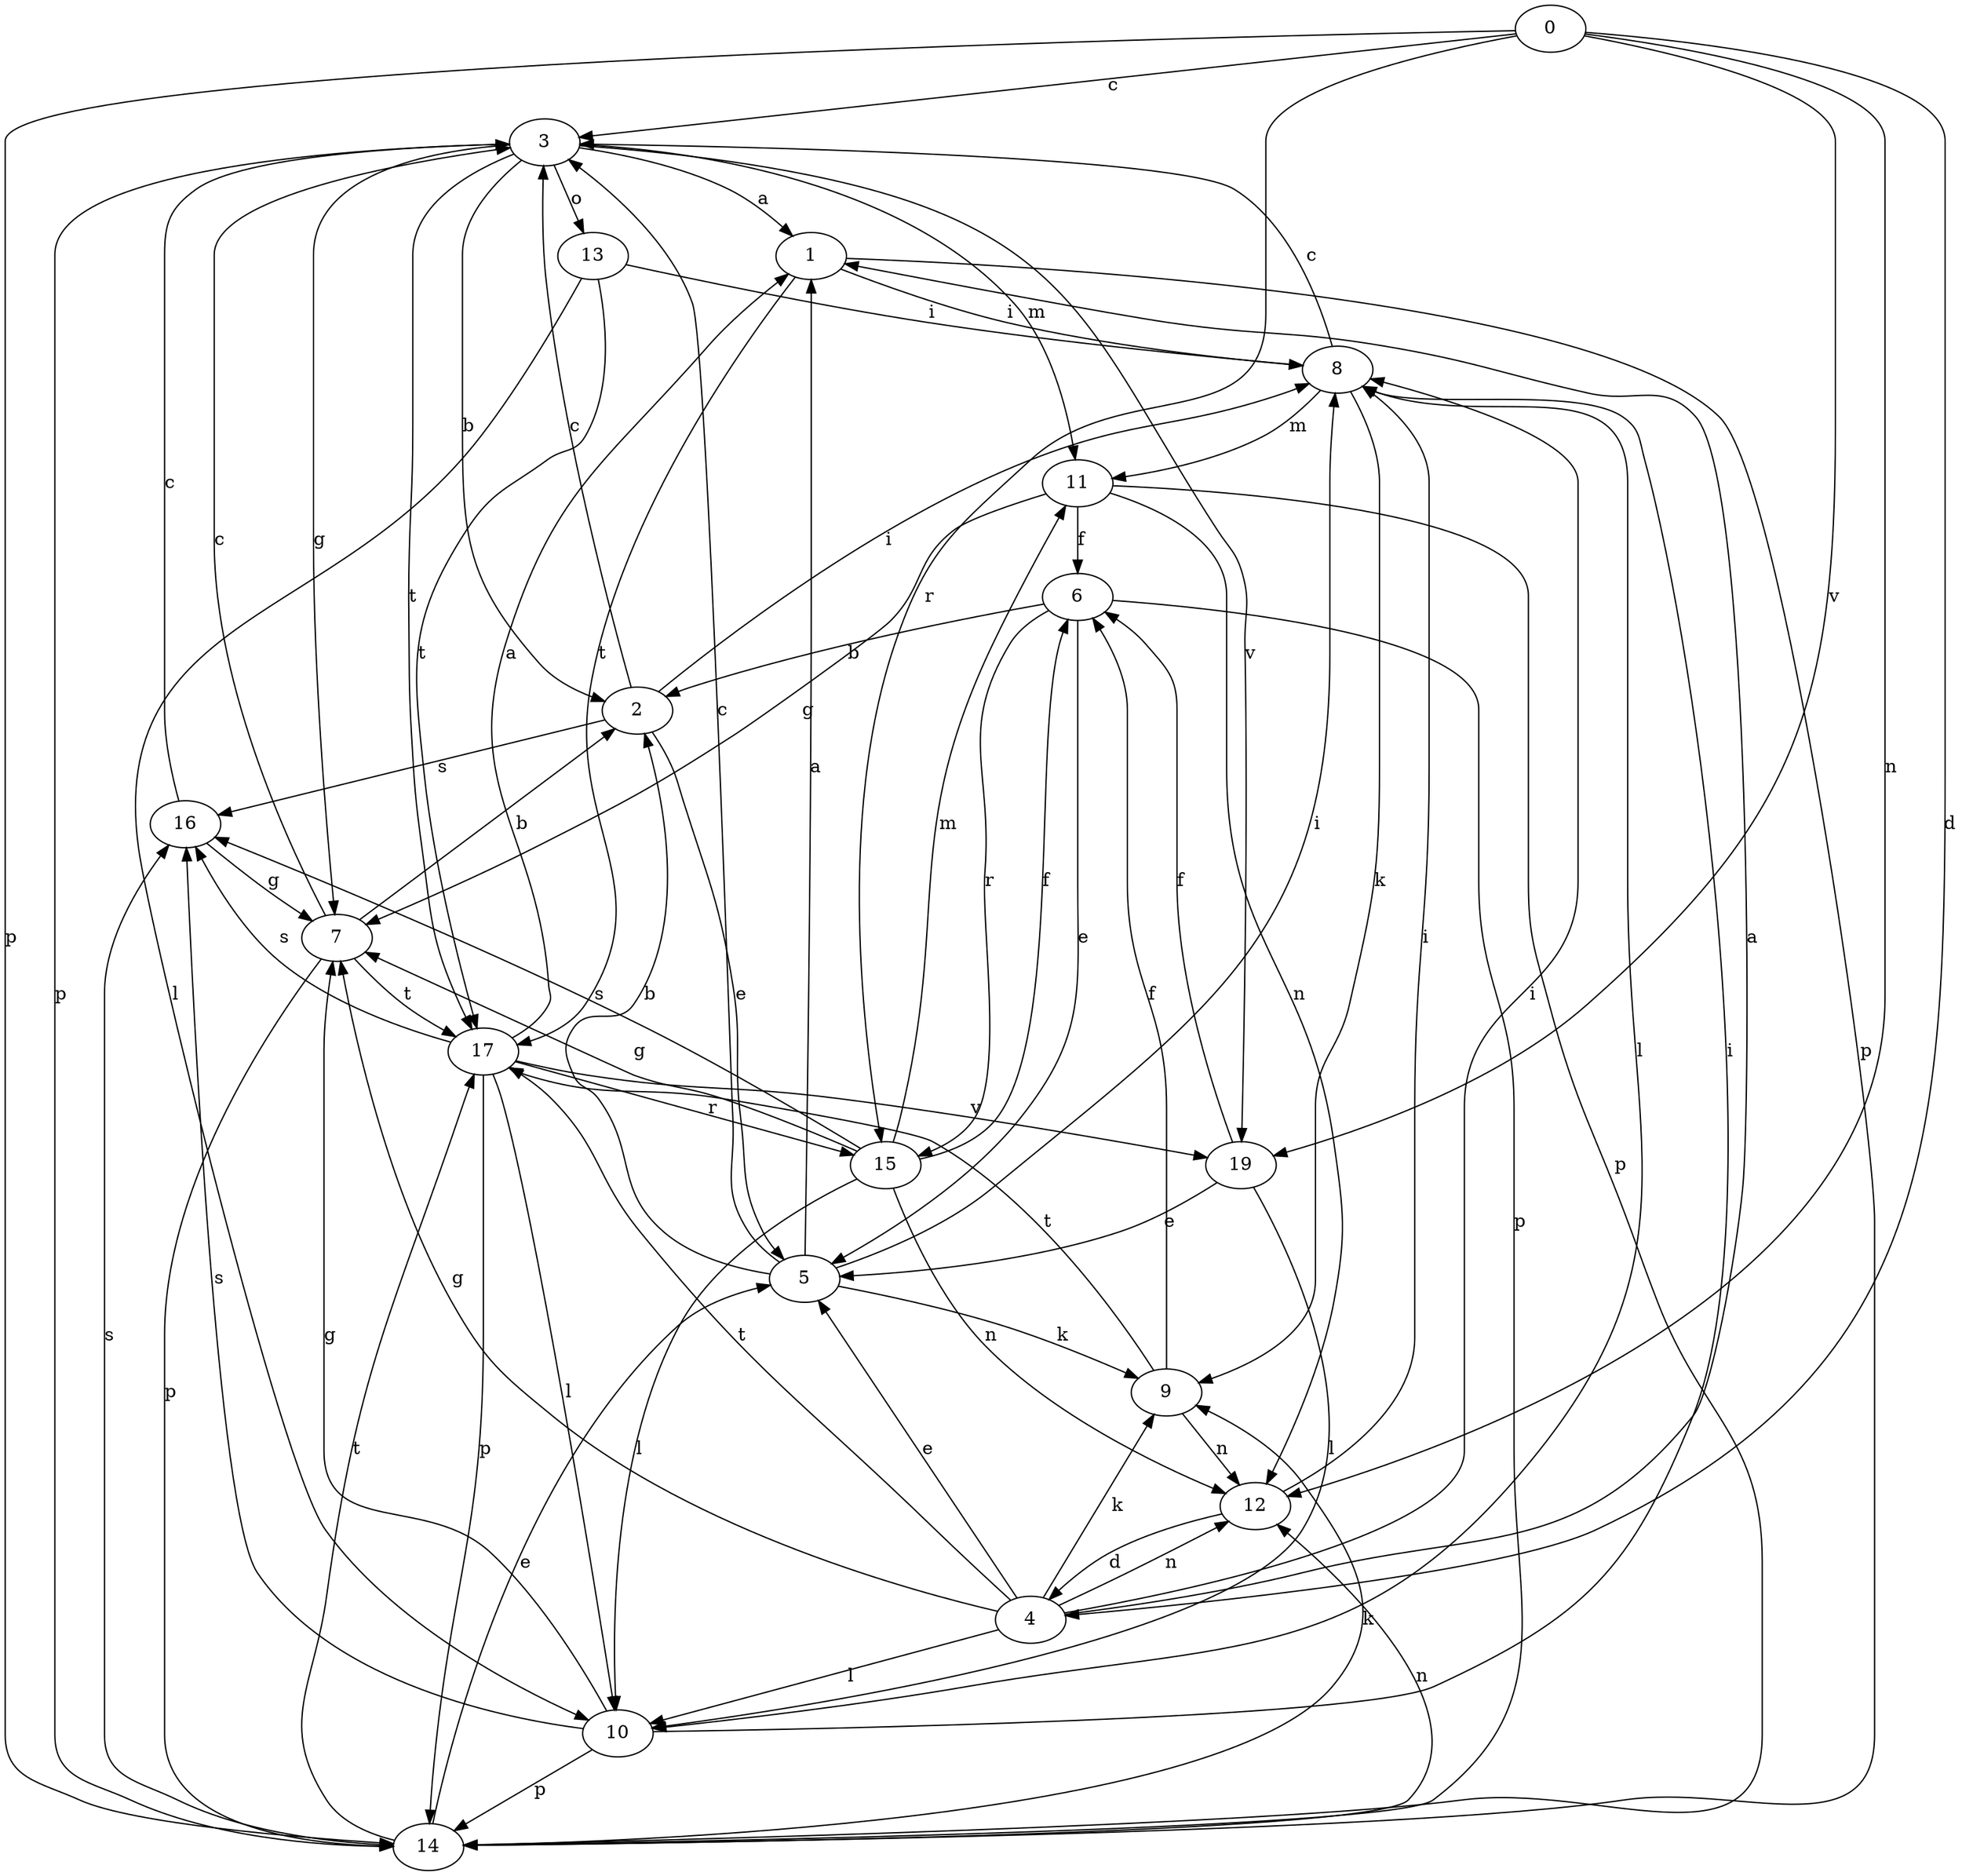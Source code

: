 strict digraph  {
0;
1;
2;
3;
4;
5;
6;
7;
8;
9;
10;
11;
12;
13;
14;
15;
16;
17;
19;
0 -> 3  [label=c];
0 -> 4  [label=d];
0 -> 12  [label=n];
0 -> 14  [label=p];
0 -> 15  [label=r];
0 -> 19  [label=v];
1 -> 8  [label=i];
1 -> 14  [label=p];
1 -> 17  [label=t];
2 -> 3  [label=c];
2 -> 5  [label=e];
2 -> 8  [label=i];
2 -> 16  [label=s];
3 -> 1  [label=a];
3 -> 2  [label=b];
3 -> 7  [label=g];
3 -> 11  [label=m];
3 -> 13  [label=o];
3 -> 14  [label=p];
3 -> 17  [label=t];
3 -> 19  [label=v];
4 -> 1  [label=a];
4 -> 5  [label=e];
4 -> 7  [label=g];
4 -> 8  [label=i];
4 -> 9  [label=k];
4 -> 10  [label=l];
4 -> 12  [label=n];
4 -> 17  [label=t];
5 -> 1  [label=a];
5 -> 2  [label=b];
5 -> 3  [label=c];
5 -> 8  [label=i];
5 -> 9  [label=k];
6 -> 2  [label=b];
6 -> 5  [label=e];
6 -> 14  [label=p];
6 -> 15  [label=r];
7 -> 2  [label=b];
7 -> 3  [label=c];
7 -> 14  [label=p];
7 -> 17  [label=t];
8 -> 3  [label=c];
8 -> 9  [label=k];
8 -> 10  [label=l];
8 -> 11  [label=m];
9 -> 6  [label=f];
9 -> 12  [label=n];
9 -> 17  [label=t];
10 -> 7  [label=g];
10 -> 8  [label=i];
10 -> 14  [label=p];
10 -> 16  [label=s];
11 -> 6  [label=f];
11 -> 7  [label=g];
11 -> 12  [label=n];
11 -> 14  [label=p];
12 -> 4  [label=d];
12 -> 8  [label=i];
13 -> 8  [label=i];
13 -> 10  [label=l];
13 -> 17  [label=t];
14 -> 5  [label=e];
14 -> 9  [label=k];
14 -> 12  [label=n];
14 -> 16  [label=s];
14 -> 17  [label=t];
15 -> 6  [label=f];
15 -> 7  [label=g];
15 -> 10  [label=l];
15 -> 11  [label=m];
15 -> 12  [label=n];
15 -> 16  [label=s];
16 -> 3  [label=c];
16 -> 7  [label=g];
17 -> 1  [label=a];
17 -> 10  [label=l];
17 -> 14  [label=p];
17 -> 15  [label=r];
17 -> 16  [label=s];
17 -> 19  [label=v];
19 -> 5  [label=e];
19 -> 6  [label=f];
19 -> 10  [label=l];
}

